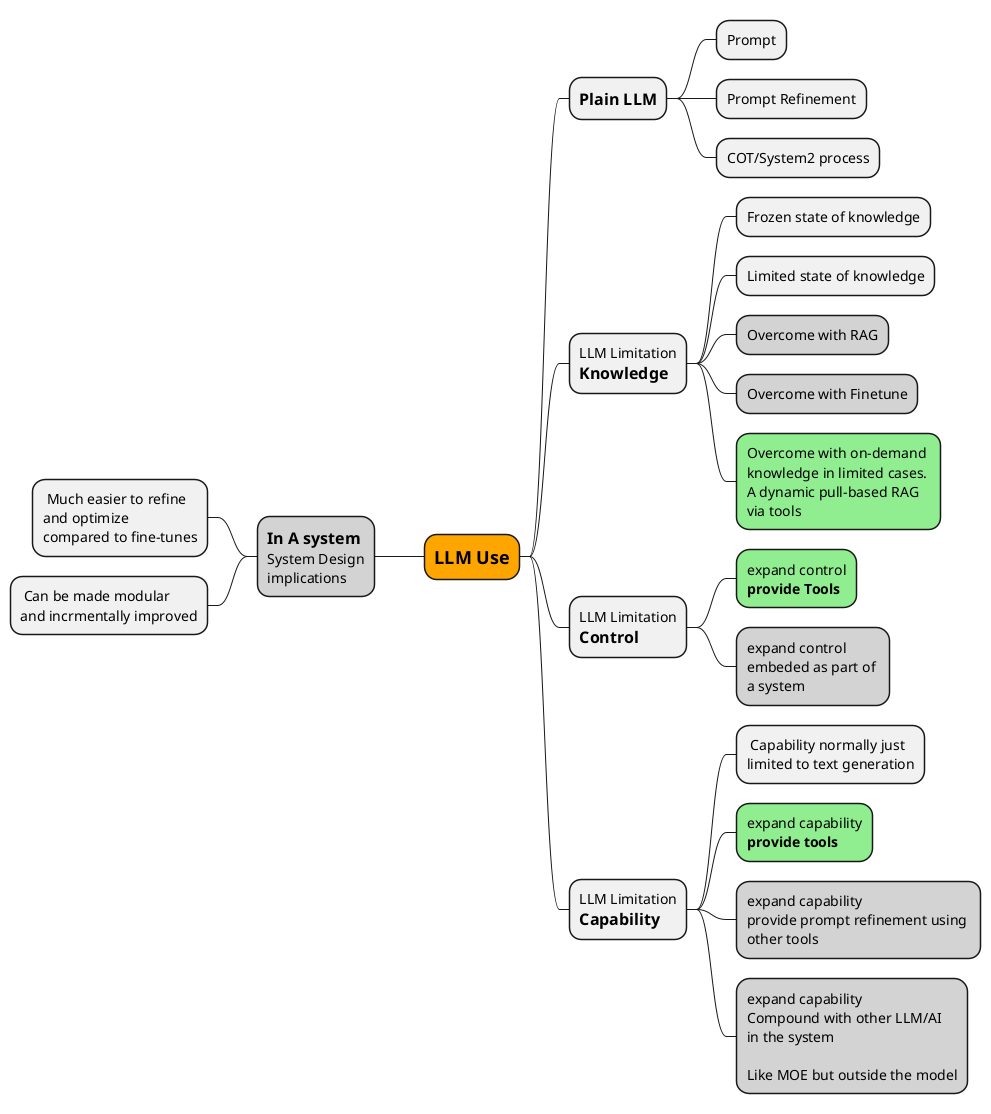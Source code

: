 @startmindmap
*[#orange] = LLM Use
** == Plain LLM
*** Prompt
*** Prompt Refinement
*** COT/System2 process

** LLM Limitation\n== Knowledge
*** Frozen state of knowledge
*** Limited state of knowledge
***[#lightgrey] Overcome with RAG
***[#lightgrey] Overcome with Finetune
***[#lightgreen]:Overcome with on-demand
knowledge in limited cases. 
A dynamic pull-based RAG
via tools;

** LLM Limitation\n== Control
***[#lightgreen]:expand control 
**provide Tools**;

***[#lightgrey]:expand control
embeded as part of 
a system;

** LLM Limitation\n== Capability
***: Capability normally just 
limited to text generation;

***[#lightgreen]:expand capability
**provide tools**;

***[#lightgrey]:expand capability
provide prompt refinement using 
other tools;

***[#lightgrey]:expand capability
Compound with other LLM/AI
in the system

Like MOE but outside the model;

left side

**[#lightgrey] ==In A system\nSystem Design\nimplications
***: Much easier to refine
and optimize
compared to fine-tunes;

***: Can be made modular
and incrmentally improved;

@endmindmap
